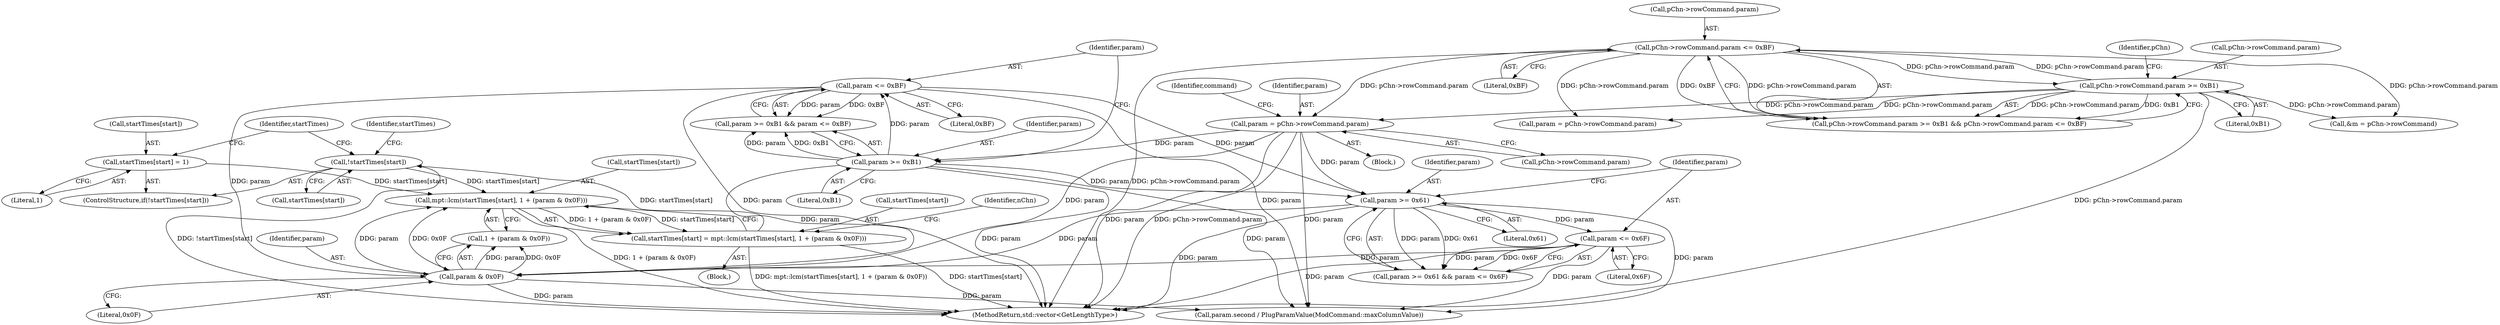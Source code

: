digraph "0_openmpt_492022c7297ede682161d9c0ec2de15526424e76@array" {
"1003441" [label="(Call,!startTimes[start])"];
"1003450" [label="(Call,startTimes[start] = mpt::lcm(startTimes[start], 1 + (param & 0x0F)))"];
"1003454" [label="(Call,mpt::lcm(startTimes[start], 1 + (param & 0x0F)))"];
"1003445" [label="(Call,startTimes[start] = 1)"];
"1003441" [label="(Call,!startTimes[start])"];
"1003460" [label="(Call,param & 0x0F)"];
"1003415" [label="(Call,param <= 0xBF)"];
"1003412" [label="(Call,param >= 0xB1)"];
"1003398" [label="(Call,param = pChn->rowCommand.param)"];
"1003618" [label="(Call,pChn->rowCommand.param <= 0xBF)"];
"1003611" [label="(Call,pChn->rowCommand.param >= 0xB1)"];
"1003426" [label="(Call,param <= 0x6F)"];
"1003423" [label="(Call,param >= 0x61)"];
"1003398" [label="(Call,param = pChn->rowCommand.param)"];
"1003449" [label="(Literal,1)"];
"1003412" [label="(Call,param >= 0xB1)"];
"1003450" [label="(Call,startTimes[start] = mpt::lcm(startTimes[start], 1 + (param & 0x0F)))"];
"1003621" [label="(Identifier,pChn)"];
"1003624" [label="(Literal,0xBF)"];
"1003413" [label="(Identifier,param)"];
"1003455" [label="(Call,startTimes[start])"];
"1003451" [label="(Call,startTimes[start])"];
"1003388" [label="(Block,)"];
"1003411" [label="(Call,param >= 0xB1 && param <= 0xBF)"];
"1003426" [label="(Call,param <= 0x6F)"];
"1003610" [label="(Call,pChn->rowCommand.param >= 0xB1 && pChn->rowCommand.param <= 0xBF)"];
"1003452" [label="(Identifier,startTimes)"];
"1003931" [label="(MethodReturn,std::vector<GetLengthType>)"];
"1003415" [label="(Call,param <= 0xBF)"];
"1003446" [label="(Call,startTimes[start])"];
"1003428" [label="(Literal,0x6F)"];
"1003458" [label="(Call,1 + (param & 0x0F))"];
"1003423" [label="(Call,param >= 0x61)"];
"1003385" [label="(Identifier,nChn)"];
"1003414" [label="(Literal,0xB1)"];
"1003873" [label="(Call,param.second / PlugParamValue(ModCommand::maxColumnValue))"];
"1003611" [label="(Call,pChn->rowCommand.param >= 0xB1)"];
"1003460" [label="(Call,param & 0x0F)"];
"1003409" [label="(Identifier,command)"];
"1003617" [label="(Literal,0xB1)"];
"1003440" [label="(ControlStructure,if(!startTimes[start]))"];
"1003429" [label="(Block,)"];
"1003417" [label="(Literal,0xBF)"];
"1003400" [label="(Call,pChn->rowCommand.param)"];
"1001151" [label="(Call,param = pChn->rowCommand.param)"];
"1003612" [label="(Call,pChn->rowCommand.param)"];
"1003422" [label="(Call,param >= 0x61 && param <= 0x6F)"];
"1003425" [label="(Literal,0x61)"];
"1003399" [label="(Identifier,param)"];
"1003462" [label="(Literal,0x0F)"];
"1003447" [label="(Identifier,startTimes)"];
"1003619" [label="(Call,pChn->rowCommand.param)"];
"1003445" [label="(Call,startTimes[start] = 1)"];
"1003442" [label="(Call,startTimes[start])"];
"1003427" [label="(Identifier,param)"];
"1003441" [label="(Call,!startTimes[start])"];
"1003618" [label="(Call,pChn->rowCommand.param <= 0xBF)"];
"1003454" [label="(Call,mpt::lcm(startTimes[start], 1 + (param & 0x0F)))"];
"1003416" [label="(Identifier,param)"];
"1003424" [label="(Identifier,param)"];
"1003461" [label="(Identifier,param)"];
"1002482" [label="(Call,&m = pChn->rowCommand)"];
"1003441" -> "1003440"  [label="AST: "];
"1003441" -> "1003442"  [label="CFG: "];
"1003442" -> "1003441"  [label="AST: "];
"1003447" -> "1003441"  [label="CFG: "];
"1003452" -> "1003441"  [label="CFG: "];
"1003441" -> "1003931"  [label="DDG: !startTimes[start]"];
"1003450" -> "1003441"  [label="DDG: startTimes[start]"];
"1003441" -> "1003454"  [label="DDG: startTimes[start]"];
"1003450" -> "1003429"  [label="AST: "];
"1003450" -> "1003454"  [label="CFG: "];
"1003451" -> "1003450"  [label="AST: "];
"1003454" -> "1003450"  [label="AST: "];
"1003385" -> "1003450"  [label="CFG: "];
"1003450" -> "1003931"  [label="DDG: startTimes[start]"];
"1003450" -> "1003931"  [label="DDG: mpt::lcm(startTimes[start], 1 + (param & 0x0F))"];
"1003454" -> "1003450"  [label="DDG: startTimes[start]"];
"1003454" -> "1003450"  [label="DDG: 1 + (param & 0x0F)"];
"1003454" -> "1003458"  [label="CFG: "];
"1003455" -> "1003454"  [label="AST: "];
"1003458" -> "1003454"  [label="AST: "];
"1003454" -> "1003931"  [label="DDG: 1 + (param & 0x0F)"];
"1003445" -> "1003454"  [label="DDG: startTimes[start]"];
"1003460" -> "1003454"  [label="DDG: param"];
"1003460" -> "1003454"  [label="DDG: 0x0F"];
"1003445" -> "1003440"  [label="AST: "];
"1003445" -> "1003449"  [label="CFG: "];
"1003446" -> "1003445"  [label="AST: "];
"1003449" -> "1003445"  [label="AST: "];
"1003452" -> "1003445"  [label="CFG: "];
"1003460" -> "1003458"  [label="AST: "];
"1003460" -> "1003462"  [label="CFG: "];
"1003461" -> "1003460"  [label="AST: "];
"1003462" -> "1003460"  [label="AST: "];
"1003458" -> "1003460"  [label="CFG: "];
"1003460" -> "1003931"  [label="DDG: param"];
"1003460" -> "1003458"  [label="DDG: param"];
"1003460" -> "1003458"  [label="DDG: 0x0F"];
"1003415" -> "1003460"  [label="DDG: param"];
"1003398" -> "1003460"  [label="DDG: param"];
"1003426" -> "1003460"  [label="DDG: param"];
"1003412" -> "1003460"  [label="DDG: param"];
"1003423" -> "1003460"  [label="DDG: param"];
"1003460" -> "1003873"  [label="DDG: param"];
"1003415" -> "1003411"  [label="AST: "];
"1003415" -> "1003417"  [label="CFG: "];
"1003416" -> "1003415"  [label="AST: "];
"1003417" -> "1003415"  [label="AST: "];
"1003411" -> "1003415"  [label="CFG: "];
"1003415" -> "1003931"  [label="DDG: param"];
"1003415" -> "1003411"  [label="DDG: param"];
"1003415" -> "1003411"  [label="DDG: 0xBF"];
"1003412" -> "1003415"  [label="DDG: param"];
"1003415" -> "1003423"  [label="DDG: param"];
"1003415" -> "1003873"  [label="DDG: param"];
"1003412" -> "1003411"  [label="AST: "];
"1003412" -> "1003414"  [label="CFG: "];
"1003413" -> "1003412"  [label="AST: "];
"1003414" -> "1003412"  [label="AST: "];
"1003416" -> "1003412"  [label="CFG: "];
"1003411" -> "1003412"  [label="CFG: "];
"1003412" -> "1003931"  [label="DDG: param"];
"1003412" -> "1003411"  [label="DDG: param"];
"1003412" -> "1003411"  [label="DDG: 0xB1"];
"1003398" -> "1003412"  [label="DDG: param"];
"1003412" -> "1003423"  [label="DDG: param"];
"1003412" -> "1003873"  [label="DDG: param"];
"1003398" -> "1003388"  [label="AST: "];
"1003398" -> "1003400"  [label="CFG: "];
"1003399" -> "1003398"  [label="AST: "];
"1003400" -> "1003398"  [label="AST: "];
"1003409" -> "1003398"  [label="CFG: "];
"1003398" -> "1003931"  [label="DDG: param"];
"1003398" -> "1003931"  [label="DDG: pChn->rowCommand.param"];
"1003618" -> "1003398"  [label="DDG: pChn->rowCommand.param"];
"1003611" -> "1003398"  [label="DDG: pChn->rowCommand.param"];
"1003398" -> "1003423"  [label="DDG: param"];
"1003398" -> "1003873"  [label="DDG: param"];
"1003618" -> "1003610"  [label="AST: "];
"1003618" -> "1003624"  [label="CFG: "];
"1003619" -> "1003618"  [label="AST: "];
"1003624" -> "1003618"  [label="AST: "];
"1003610" -> "1003618"  [label="CFG: "];
"1003618" -> "1003931"  [label="DDG: pChn->rowCommand.param"];
"1003618" -> "1001151"  [label="DDG: pChn->rowCommand.param"];
"1003618" -> "1002482"  [label="DDG: pChn->rowCommand.param"];
"1003618" -> "1003611"  [label="DDG: pChn->rowCommand.param"];
"1003618" -> "1003610"  [label="DDG: pChn->rowCommand.param"];
"1003618" -> "1003610"  [label="DDG: 0xBF"];
"1003611" -> "1003618"  [label="DDG: pChn->rowCommand.param"];
"1003611" -> "1003610"  [label="AST: "];
"1003611" -> "1003617"  [label="CFG: "];
"1003612" -> "1003611"  [label="AST: "];
"1003617" -> "1003611"  [label="AST: "];
"1003621" -> "1003611"  [label="CFG: "];
"1003610" -> "1003611"  [label="CFG: "];
"1003611" -> "1003931"  [label="DDG: pChn->rowCommand.param"];
"1003611" -> "1001151"  [label="DDG: pChn->rowCommand.param"];
"1003611" -> "1002482"  [label="DDG: pChn->rowCommand.param"];
"1003611" -> "1003610"  [label="DDG: pChn->rowCommand.param"];
"1003611" -> "1003610"  [label="DDG: 0xB1"];
"1003426" -> "1003422"  [label="AST: "];
"1003426" -> "1003428"  [label="CFG: "];
"1003427" -> "1003426"  [label="AST: "];
"1003428" -> "1003426"  [label="AST: "];
"1003422" -> "1003426"  [label="CFG: "];
"1003426" -> "1003931"  [label="DDG: param"];
"1003426" -> "1003422"  [label="DDG: param"];
"1003426" -> "1003422"  [label="DDG: 0x6F"];
"1003423" -> "1003426"  [label="DDG: param"];
"1003426" -> "1003873"  [label="DDG: param"];
"1003423" -> "1003422"  [label="AST: "];
"1003423" -> "1003425"  [label="CFG: "];
"1003424" -> "1003423"  [label="AST: "];
"1003425" -> "1003423"  [label="AST: "];
"1003427" -> "1003423"  [label="CFG: "];
"1003422" -> "1003423"  [label="CFG: "];
"1003423" -> "1003931"  [label="DDG: param"];
"1003423" -> "1003422"  [label="DDG: param"];
"1003423" -> "1003422"  [label="DDG: 0x61"];
"1003423" -> "1003873"  [label="DDG: param"];
}
